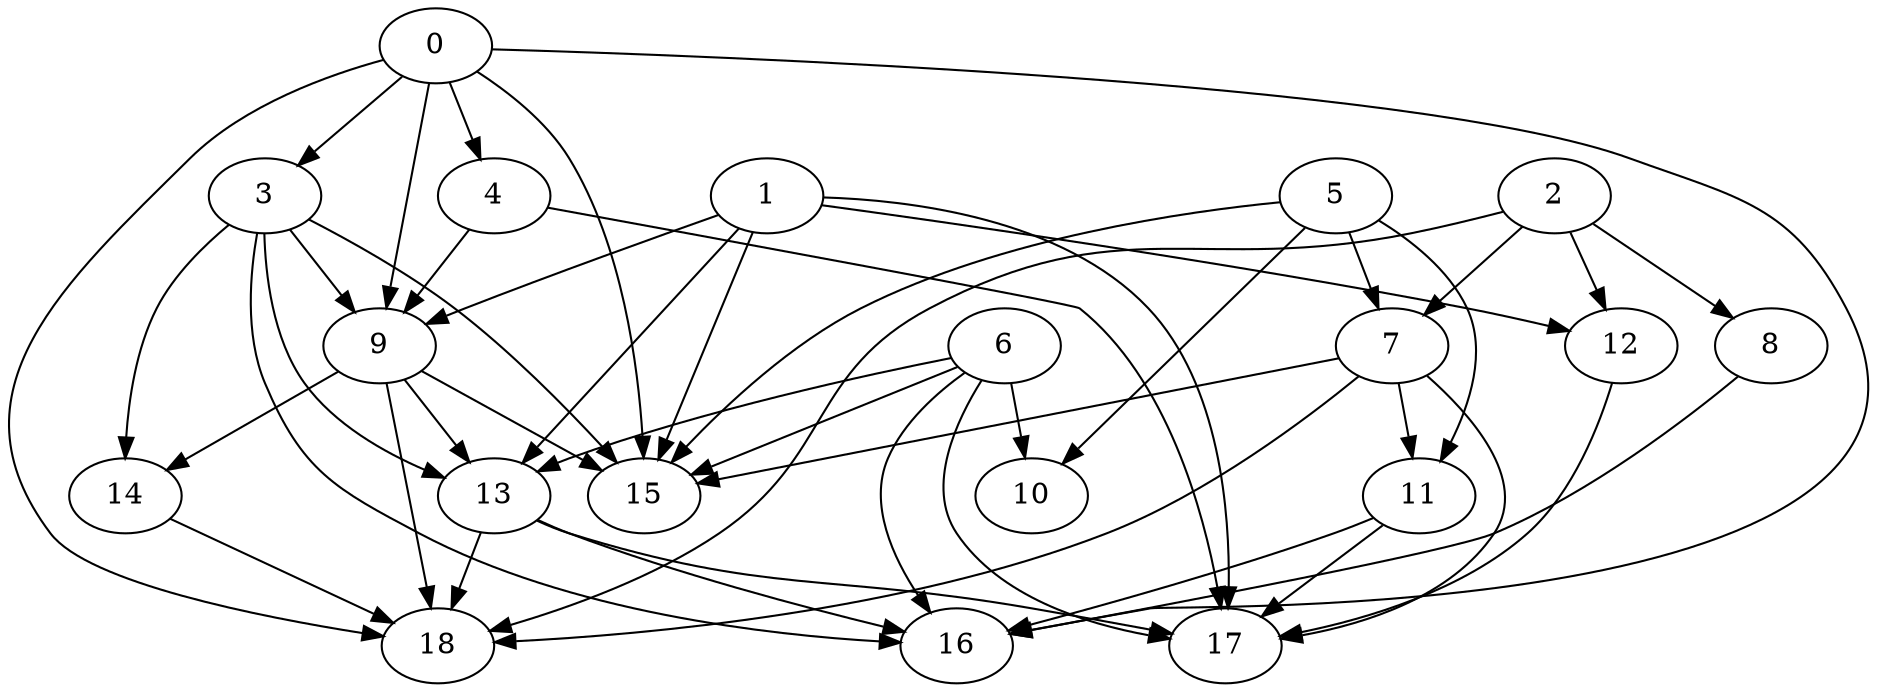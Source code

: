 strict digraph "" {
	0 -> 3;
	0 -> 4;
	0 -> 9;
	0 -> 15;
	0 -> 16;
	0 -> 18;
	3 -> 9;
	3 -> 15;
	3 -> 13;
	3 -> 14;
	3 -> 16;
	4 -> 9;
	4 -> 17;
	9 -> 15;
	9 -> 13;
	9 -> 14;
	9 -> 18;
	1 -> 9;
	1 -> 15;
	1 -> 12;
	1 -> 13;
	1 -> 17;
	2 -> 7;
	2 -> 8;
	2 -> 12;
	2 -> 18;
	7 -> 15;
	7 -> 11;
	7 -> 18;
	7 -> 17;
	8 -> 16;
	5 -> 7;
	5 -> 10;
	5 -> 15;
	5 -> 11;
	6 -> 10;
	6 -> 15;
	6 -> 13;
	6 -> 16;
	6 -> 17;
	12 -> 17;
	13 -> 16;
	13 -> 18;
	13 -> 17;
	14 -> 18;
	11 -> 16;
	11 -> 17;
}
